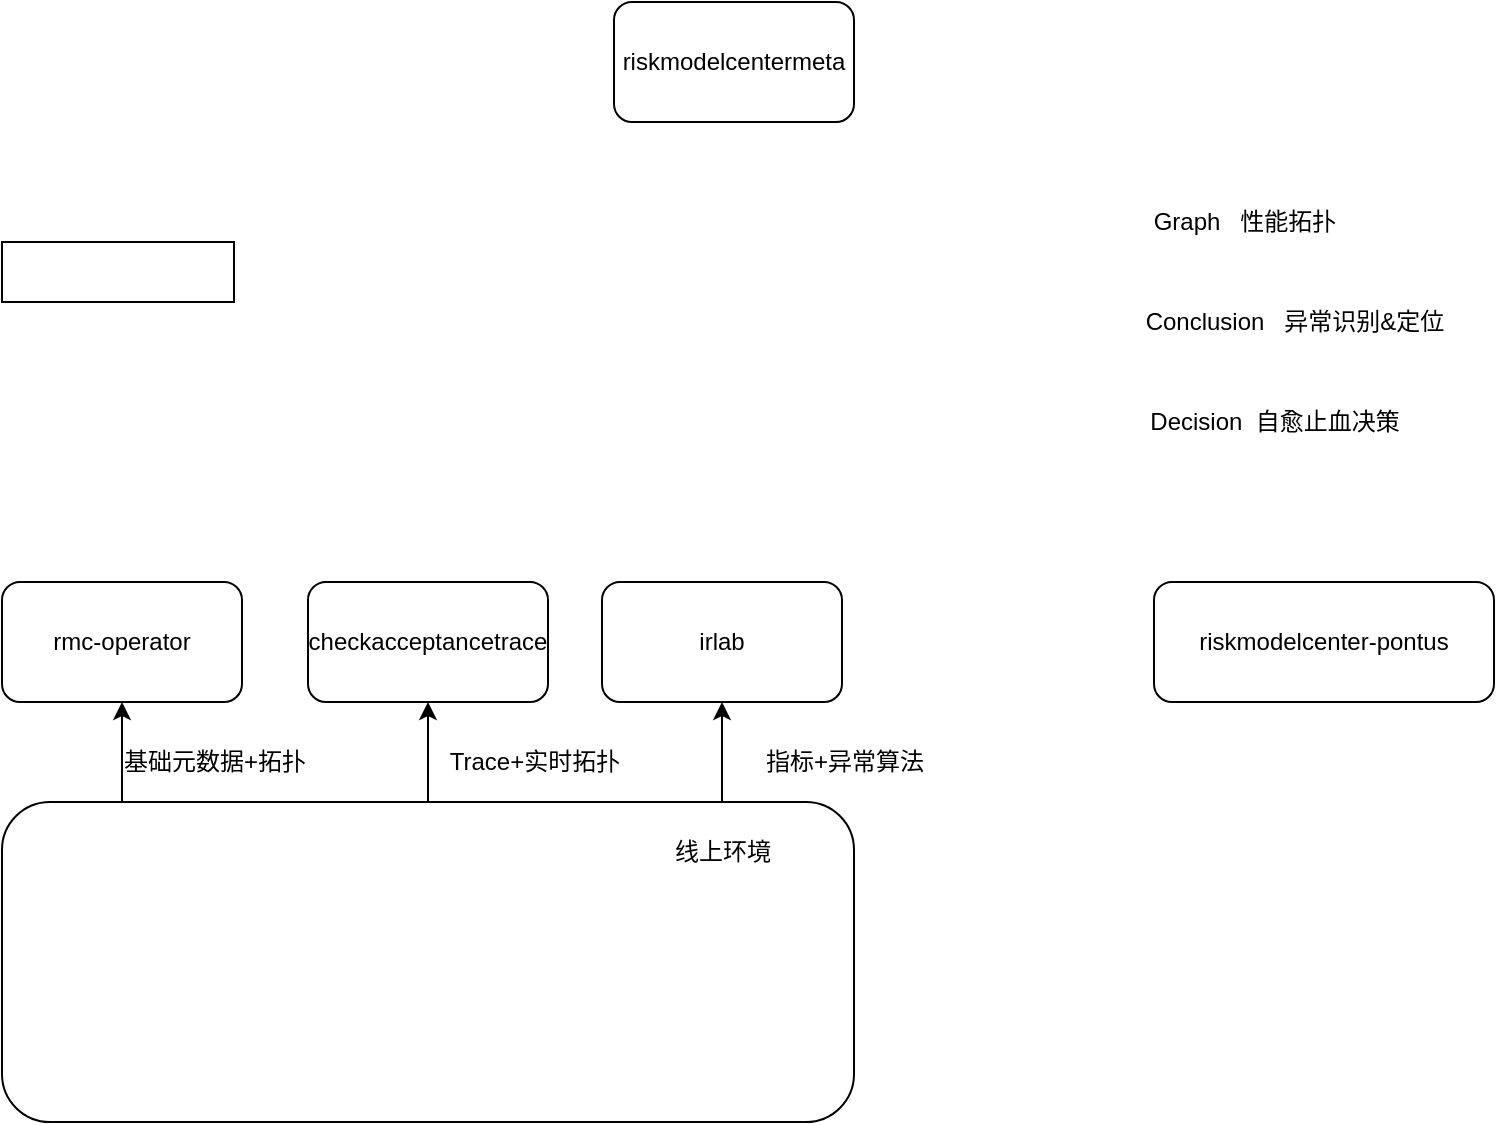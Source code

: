 <mxfile version="13.10.3" type="github">
  <diagram id="mMQZLcOGUUK79jENvC2j" name="Page-1">
    <mxGraphModel dx="1703" dy="951" grid="1" gridSize="10" guides="1" tooltips="1" connect="1" arrows="1" fold="1" page="1" pageScale="1" pageWidth="827" pageHeight="1169" math="0" shadow="0">
      <root>
        <mxCell id="0" />
        <mxCell id="1" parent="0" />
        <mxCell id="ESzsK0nAiScqzoTbCCdf-11" style="edgeStyle=orthogonalEdgeStyle;rounded=0;orthogonalLoop=1;jettySize=auto;html=1;exitX=0.5;exitY=0;exitDx=0;exitDy=0;entryX=0.5;entryY=1;entryDx=0;entryDy=0;" edge="1" parent="1" source="ESzsK0nAiScqzoTbCCdf-1" target="ESzsK0nAiScqzoTbCCdf-2">
          <mxGeometry relative="1" as="geometry" />
        </mxCell>
        <mxCell id="ESzsK0nAiScqzoTbCCdf-12" style="edgeStyle=orthogonalEdgeStyle;rounded=0;orthogonalLoop=1;jettySize=auto;html=1;exitX=0.25;exitY=0;exitDx=0;exitDy=0;entryX=0.5;entryY=1;entryDx=0;entryDy=0;" edge="1" parent="1" source="ESzsK0nAiScqzoTbCCdf-1" target="ESzsK0nAiScqzoTbCCdf-3">
          <mxGeometry relative="1" as="geometry">
            <Array as="points">
              <mxPoint x="114" y="560" />
            </Array>
          </mxGeometry>
        </mxCell>
        <mxCell id="ESzsK0nAiScqzoTbCCdf-15" style="edgeStyle=orthogonalEdgeStyle;rounded=0;orthogonalLoop=1;jettySize=auto;html=1;exitX=0.75;exitY=0;exitDx=0;exitDy=0;entryX=0.5;entryY=1;entryDx=0;entryDy=0;" edge="1" parent="1" source="ESzsK0nAiScqzoTbCCdf-1" target="ESzsK0nAiScqzoTbCCdf-4">
          <mxGeometry relative="1" as="geometry">
            <Array as="points">
              <mxPoint x="414" y="560" />
            </Array>
          </mxGeometry>
        </mxCell>
        <mxCell id="ESzsK0nAiScqzoTbCCdf-1" value="" style="rounded=1;whiteSpace=wrap;html=1;" vertex="1" parent="1">
          <mxGeometry x="54" y="560" width="426" height="160" as="geometry" />
        </mxCell>
        <mxCell id="ESzsK0nAiScqzoTbCCdf-2" value="checkacceptancetrace" style="rounded=1;whiteSpace=wrap;html=1;" vertex="1" parent="1">
          <mxGeometry x="207" y="450" width="120" height="60" as="geometry" />
        </mxCell>
        <mxCell id="ESzsK0nAiScqzoTbCCdf-3" value="rmc-operator" style="rounded=1;whiteSpace=wrap;html=1;" vertex="1" parent="1">
          <mxGeometry x="54" y="450" width="120" height="60" as="geometry" />
        </mxCell>
        <mxCell id="ESzsK0nAiScqzoTbCCdf-4" value="irlab" style="rounded=1;whiteSpace=wrap;html=1;" vertex="1" parent="1">
          <mxGeometry x="354" y="450" width="120" height="60" as="geometry" />
        </mxCell>
        <mxCell id="ESzsK0nAiScqzoTbCCdf-5" value="riskmodelcentermeta" style="rounded=1;whiteSpace=wrap;html=1;" vertex="1" parent="1">
          <mxGeometry x="360" y="160" width="120" height="60" as="geometry" />
        </mxCell>
        <mxCell id="ESzsK0nAiScqzoTbCCdf-14" value="" style="rounded=0;whiteSpace=wrap;html=1;" vertex="1" parent="1">
          <mxGeometry x="54" y="280" width="116" height="30" as="geometry" />
        </mxCell>
        <mxCell id="ESzsK0nAiScqzoTbCCdf-16" value="基础元数据+拓扑" style="text;html=1;align=center;verticalAlign=middle;resizable=0;points=[];autosize=1;" vertex="1" parent="1">
          <mxGeometry x="105" y="530" width="110" height="20" as="geometry" />
        </mxCell>
        <mxCell id="ESzsK0nAiScqzoTbCCdf-17" value="Trace+实时拓扑" style="text;html=1;align=center;verticalAlign=middle;resizable=0;points=[];autosize=1;" vertex="1" parent="1">
          <mxGeometry x="270" y="530" width="100" height="20" as="geometry" />
        </mxCell>
        <mxCell id="ESzsK0nAiScqzoTbCCdf-18" value="指标+异常算法" style="text;html=1;align=center;verticalAlign=middle;resizable=0;points=[];autosize=1;" vertex="1" parent="1">
          <mxGeometry x="430" y="530" width="90" height="20" as="geometry" />
        </mxCell>
        <mxCell id="ESzsK0nAiScqzoTbCCdf-19" value="riskmodelcenter-pontus" style="rounded=1;whiteSpace=wrap;html=1;" vertex="1" parent="1">
          <mxGeometry x="630" y="450" width="170" height="60" as="geometry" />
        </mxCell>
        <mxCell id="ESzsK0nAiScqzoTbCCdf-20" value="线上环境" style="text;html=1;align=center;verticalAlign=middle;resizable=0;points=[];autosize=1;" vertex="1" parent="1">
          <mxGeometry x="384" y="574.5" width="60" height="20" as="geometry" />
        </mxCell>
        <mxCell id="ESzsK0nAiScqzoTbCCdf-21" value="Graph&amp;nbsp; &amp;nbsp;性能拓扑" style="text;html=1;align=center;verticalAlign=middle;resizable=0;points=[];autosize=1;" vertex="1" parent="1">
          <mxGeometry x="620" y="260" width="110" height="20" as="geometry" />
        </mxCell>
        <mxCell id="ESzsK0nAiScqzoTbCCdf-22" value="Conclusion&amp;nbsp; &amp;nbsp;异常识别&amp;amp;定位" style="text;html=1;align=center;verticalAlign=middle;resizable=0;points=[];autosize=1;" vertex="1" parent="1">
          <mxGeometry x="620" y="310" width="160" height="20" as="geometry" />
        </mxCell>
        <mxCell id="ESzsK0nAiScqzoTbCCdf-23" value="Decision&amp;nbsp; 自愈止血决策" style="text;html=1;align=center;verticalAlign=middle;resizable=0;points=[];autosize=1;" vertex="1" parent="1">
          <mxGeometry x="620" y="360" width="140" height="20" as="geometry" />
        </mxCell>
      </root>
    </mxGraphModel>
  </diagram>
</mxfile>
